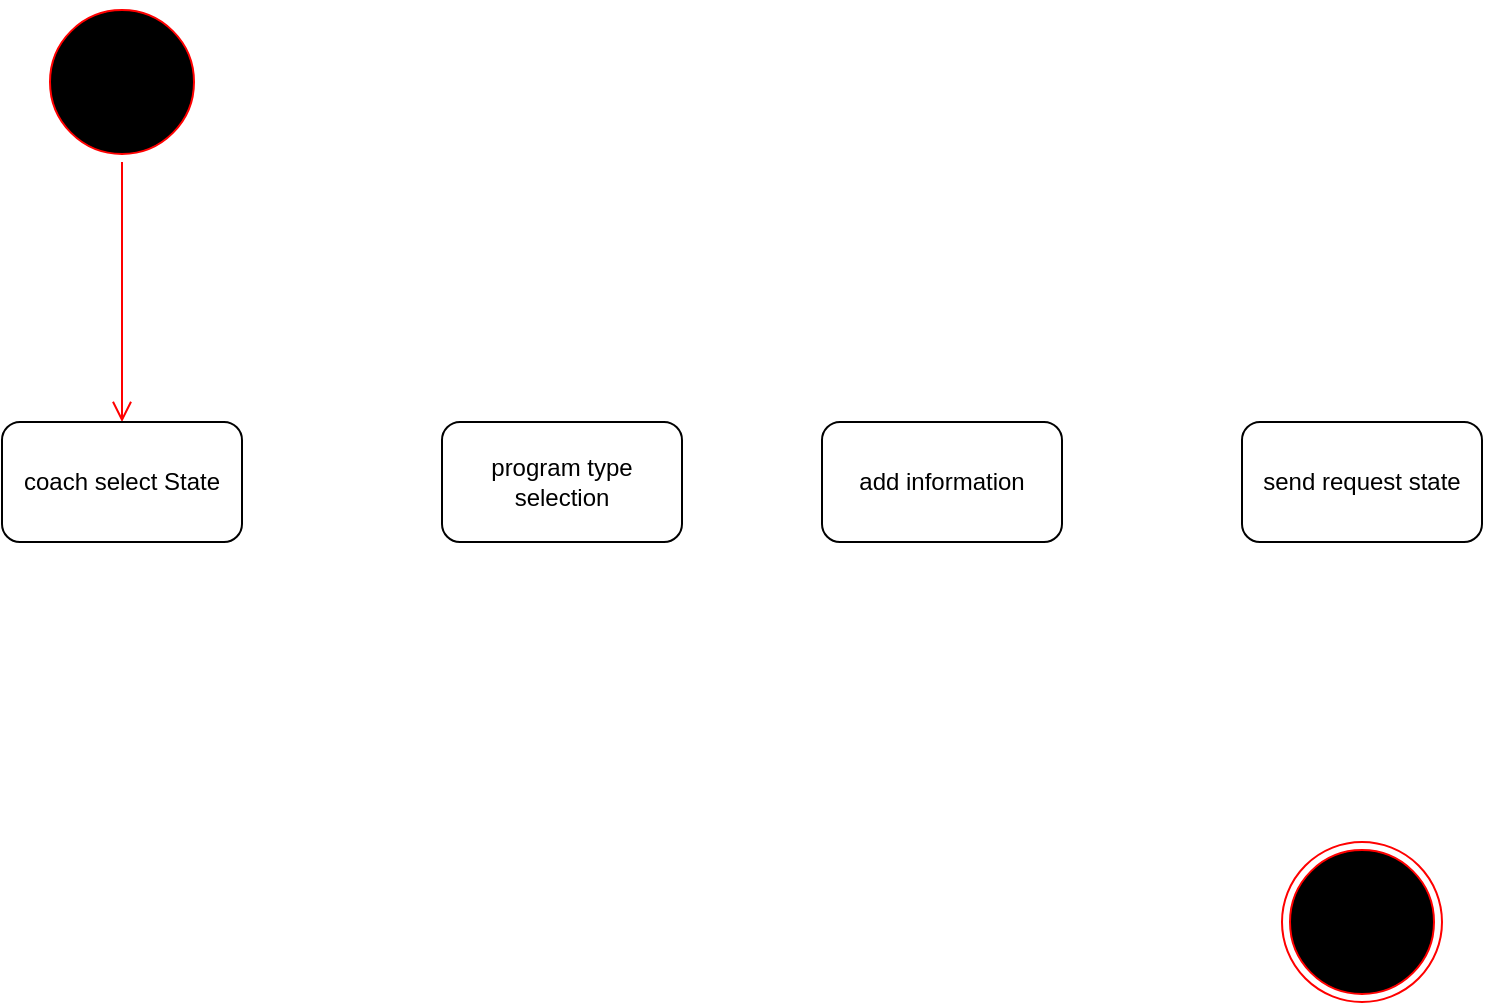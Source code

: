 <mxfile version="12.4.2" type="github" pages="1">
  <diagram id="AGk9-JbY_EgYdEF-5J6T" name="Page-1">
    <mxGraphModel dx="1038" dy="580" grid="1" gridSize="10" guides="1" tooltips="1" connect="1" arrows="1" fold="1" page="1" pageScale="1" pageWidth="850" pageHeight="1100" math="0" shadow="0">
      <root>
        <mxCell id="0"/>
        <mxCell id="1" parent="0"/>
        <mxCell id="ZJcoAlKNBxngUyA3ue3--1" value="" style="ellipse;html=1;shape=startState;fillColor=#000000;strokeColor=#ff0000;" vertex="1" parent="1">
          <mxGeometry x="70" y="20" width="80" height="80" as="geometry"/>
        </mxCell>
        <mxCell id="ZJcoAlKNBxngUyA3ue3--2" value="" style="edgeStyle=orthogonalEdgeStyle;html=1;verticalAlign=bottom;endArrow=open;endSize=8;strokeColor=#ff0000;" edge="1" source="ZJcoAlKNBxngUyA3ue3--1" parent="1">
          <mxGeometry relative="1" as="geometry">
            <mxPoint x="110" y="230" as="targetPoint"/>
            <Array as="points">
              <mxPoint x="110" y="210"/>
              <mxPoint x="110" y="210"/>
            </Array>
          </mxGeometry>
        </mxCell>
        <mxCell id="ZJcoAlKNBxngUyA3ue3--3" value="" style="ellipse;html=1;shape=endState;fillColor=#000000;strokeColor=#ff0000;" vertex="1" parent="1">
          <mxGeometry x="690" y="440" width="80" height="80" as="geometry"/>
        </mxCell>
        <mxCell id="ZJcoAlKNBxngUyA3ue3--4" value="coach select State" style="rounded=1;whiteSpace=wrap;html=1;" vertex="1" parent="1">
          <mxGeometry x="50" y="230" width="120" height="60" as="geometry"/>
        </mxCell>
        <mxCell id="ZJcoAlKNBxngUyA3ue3--5" value="program type selection" style="rounded=1;whiteSpace=wrap;html=1;" vertex="1" parent="1">
          <mxGeometry x="270" y="230" width="120" height="60" as="geometry"/>
        </mxCell>
        <mxCell id="ZJcoAlKNBxngUyA3ue3--6" value="add information" style="rounded=1;whiteSpace=wrap;html=1;" vertex="1" parent="1">
          <mxGeometry x="460" y="230" width="120" height="60" as="geometry"/>
        </mxCell>
        <mxCell id="ZJcoAlKNBxngUyA3ue3--7" value="send request state" style="rounded=1;whiteSpace=wrap;html=1;" vertex="1" parent="1">
          <mxGeometry x="670" y="230" width="120" height="60" as="geometry"/>
        </mxCell>
      </root>
    </mxGraphModel>
  </diagram>
</mxfile>
